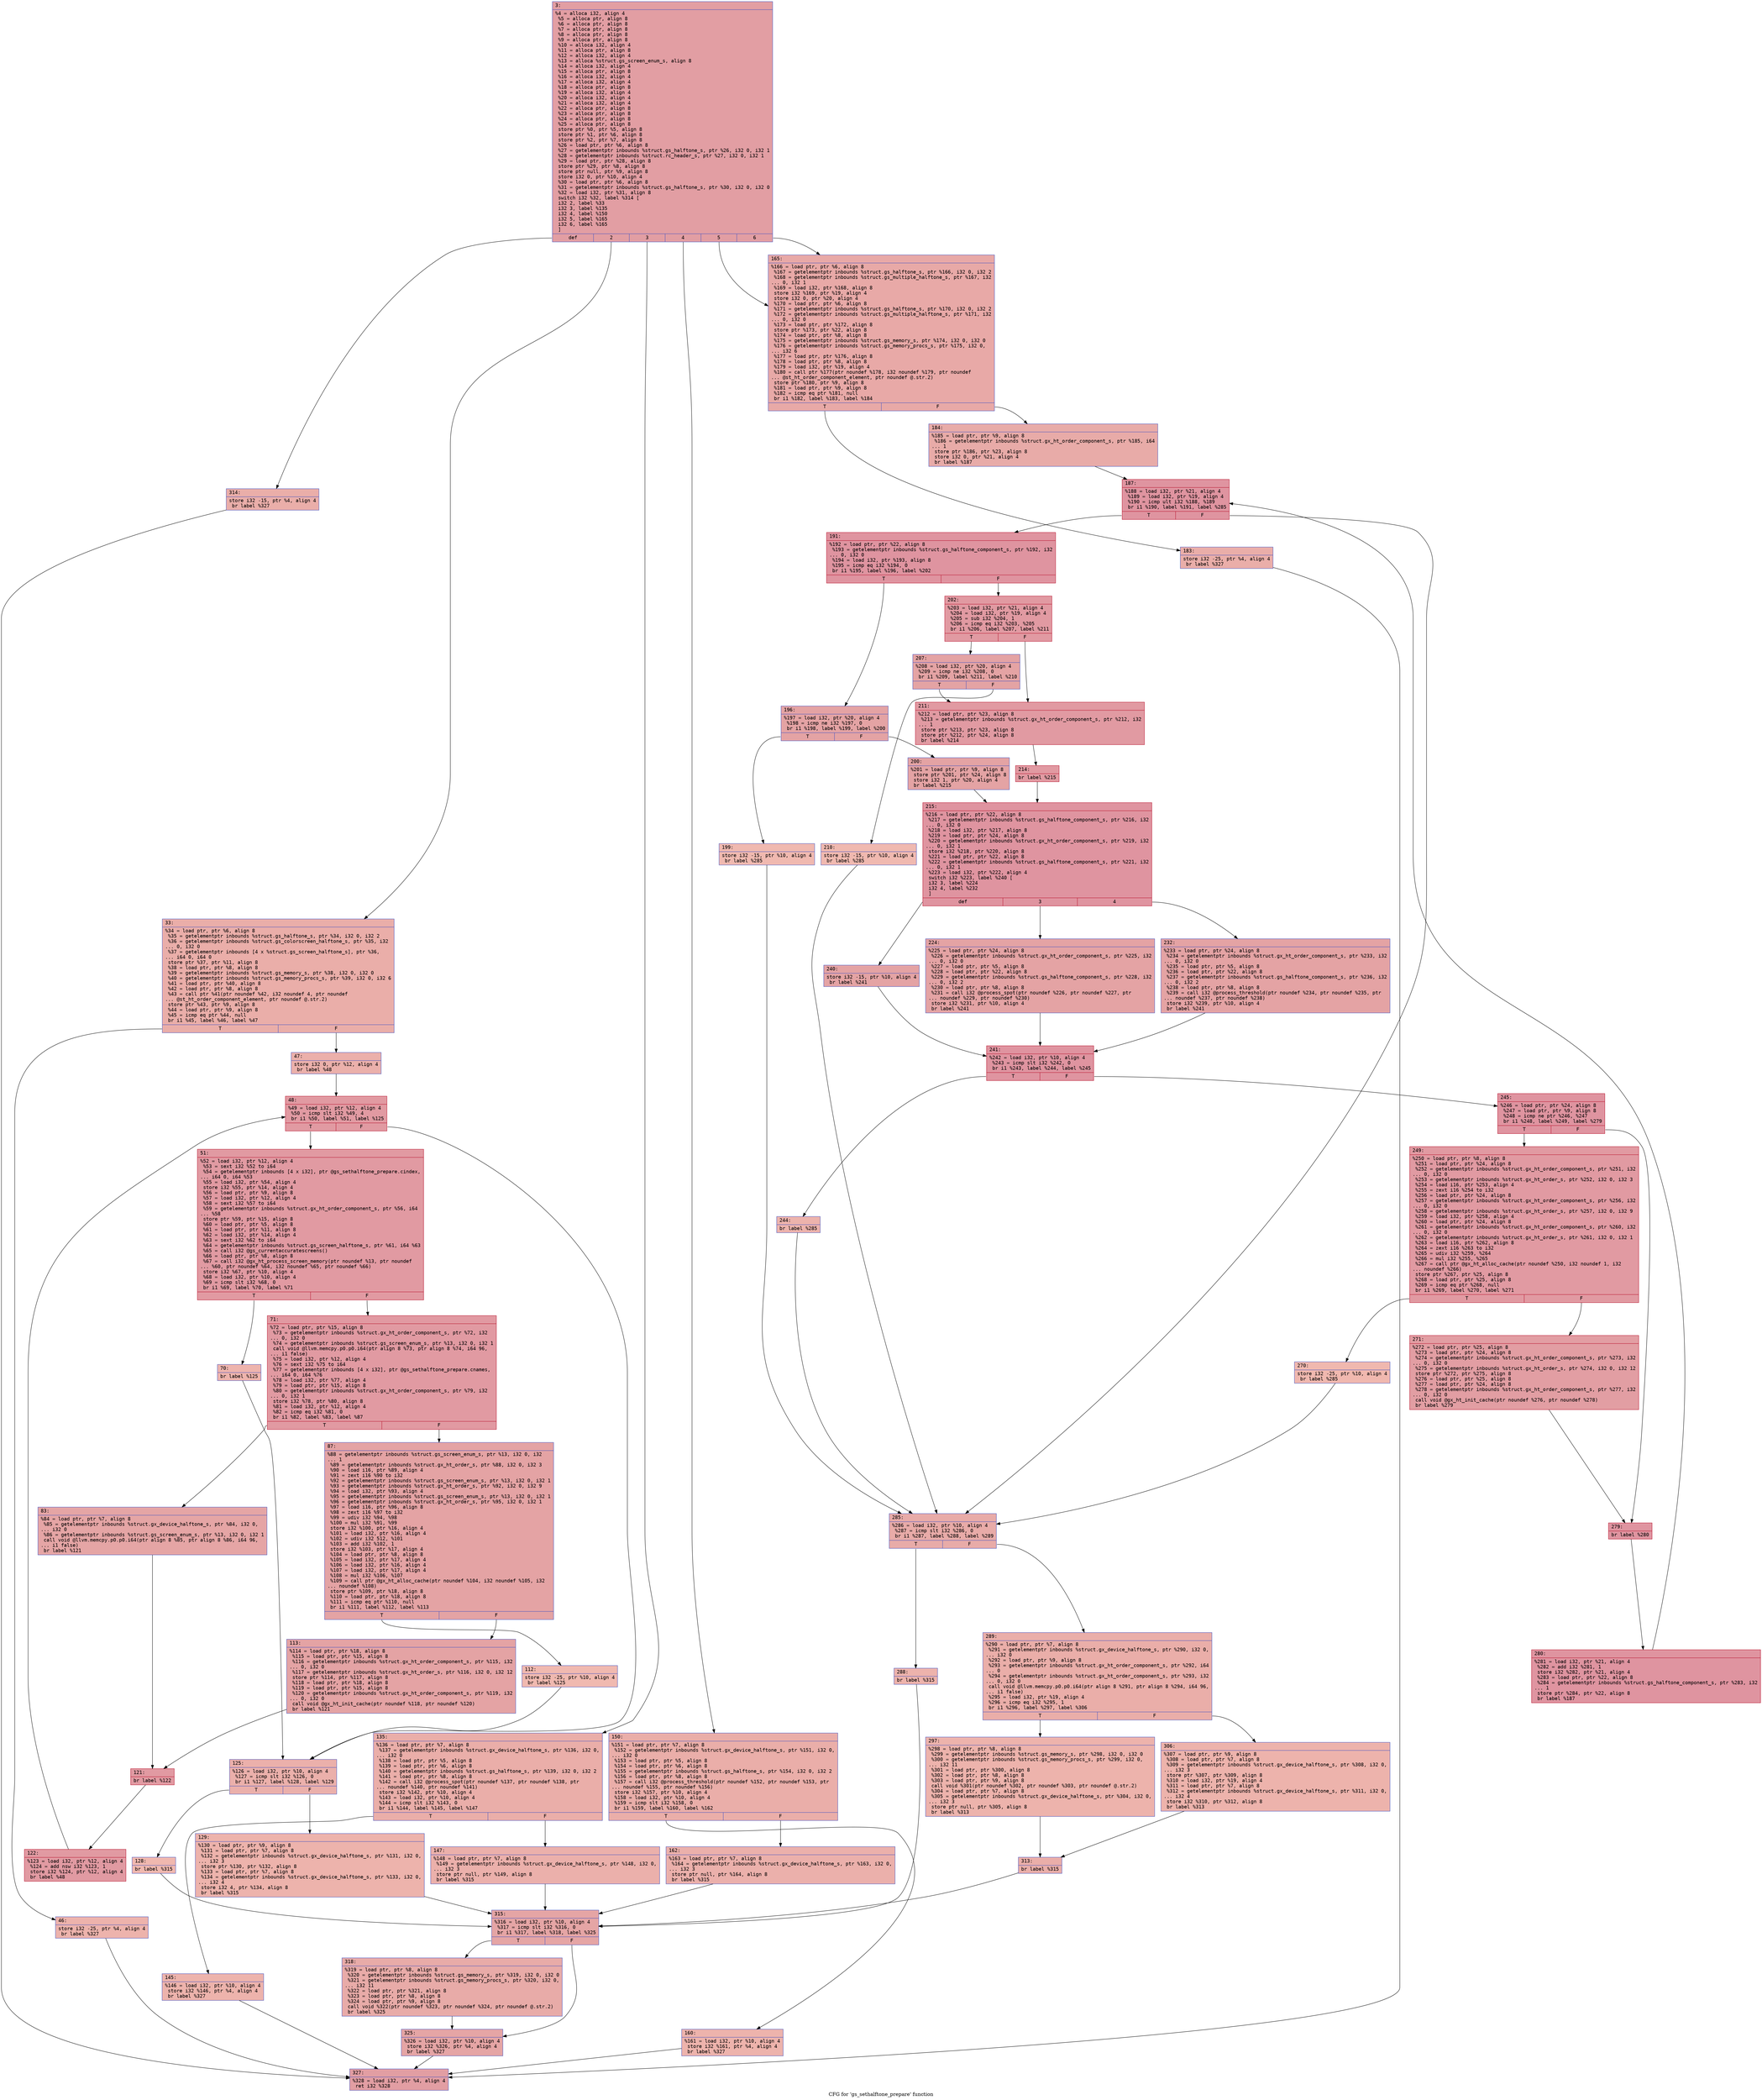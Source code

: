 digraph "CFG for 'gs_sethalftone_prepare' function" {
	label="CFG for 'gs_sethalftone_prepare' function";

	Node0x6000013becb0 [shape=record,color="#3d50c3ff", style=filled, fillcolor="#be242e70" fontname="Courier",label="{3:\l|  %4 = alloca i32, align 4\l  %5 = alloca ptr, align 8\l  %6 = alloca ptr, align 8\l  %7 = alloca ptr, align 8\l  %8 = alloca ptr, align 8\l  %9 = alloca ptr, align 8\l  %10 = alloca i32, align 4\l  %11 = alloca ptr, align 8\l  %12 = alloca i32, align 4\l  %13 = alloca %struct.gs_screen_enum_s, align 8\l  %14 = alloca i32, align 4\l  %15 = alloca ptr, align 8\l  %16 = alloca i32, align 4\l  %17 = alloca i32, align 4\l  %18 = alloca ptr, align 8\l  %19 = alloca i32, align 4\l  %20 = alloca i32, align 4\l  %21 = alloca i32, align 4\l  %22 = alloca ptr, align 8\l  %23 = alloca ptr, align 8\l  %24 = alloca ptr, align 8\l  %25 = alloca ptr, align 8\l  store ptr %0, ptr %5, align 8\l  store ptr %1, ptr %6, align 8\l  store ptr %2, ptr %7, align 8\l  %26 = load ptr, ptr %6, align 8\l  %27 = getelementptr inbounds %struct.gs_halftone_s, ptr %26, i32 0, i32 1\l  %28 = getelementptr inbounds %struct.rc_header_s, ptr %27, i32 0, i32 1\l  %29 = load ptr, ptr %28, align 8\l  store ptr %29, ptr %8, align 8\l  store ptr null, ptr %9, align 8\l  store i32 0, ptr %10, align 4\l  %30 = load ptr, ptr %6, align 8\l  %31 = getelementptr inbounds %struct.gs_halftone_s, ptr %30, i32 0, i32 0\l  %32 = load i32, ptr %31, align 8\l  switch i32 %32, label %314 [\l    i32 2, label %33\l    i32 3, label %135\l    i32 4, label %150\l    i32 5, label %165\l    i32 6, label %165\l  ]\l|{<s0>def|<s1>2|<s2>3|<s3>4|<s4>5|<s5>6}}"];
	Node0x6000013becb0:s0 -> Node0x6000013bfd90[tooltip="3 -> 314\nProbability 16.67%" ];
	Node0x6000013becb0:s1 -> Node0x6000013bed00[tooltip="3 -> 33\nProbability 16.67%" ];
	Node0x6000013becb0:s2 -> Node0x6000013bf200[tooltip="3 -> 135\nProbability 16.67%" ];
	Node0x6000013becb0:s3 -> Node0x6000013bf2f0[tooltip="3 -> 150\nProbability 16.67%" ];
	Node0x6000013becb0:s4 -> Node0x6000013bf3e0[tooltip="3 -> 165\nProbability 33.33%" ];
	Node0x6000013becb0:s5 -> Node0x6000013bf3e0[tooltip="3 -> 165\nProbability 33.33%" ];
	Node0x6000013bed00 [shape=record,color="#3d50c3ff", style=filled, fillcolor="#d0473d70" fontname="Courier",label="{33:\l|  %34 = load ptr, ptr %6, align 8\l  %35 = getelementptr inbounds %struct.gs_halftone_s, ptr %34, i32 0, i32 2\l  %36 = getelementptr inbounds %struct.gs_colorscreen_halftone_s, ptr %35, i32\l... 0, i32 0\l  %37 = getelementptr inbounds [4 x %struct.gs_screen_halftone_s], ptr %36,\l... i64 0, i64 0\l  store ptr %37, ptr %11, align 8\l  %38 = load ptr, ptr %8, align 8\l  %39 = getelementptr inbounds %struct.gs_memory_s, ptr %38, i32 0, i32 0\l  %40 = getelementptr inbounds %struct.gs_memory_procs_s, ptr %39, i32 0, i32 6\l  %41 = load ptr, ptr %40, align 8\l  %42 = load ptr, ptr %8, align 8\l  %43 = call ptr %41(ptr noundef %42, i32 noundef 4, ptr noundef\l... @st_ht_order_component_element, ptr noundef @.str.2)\l  store ptr %43, ptr %9, align 8\l  %44 = load ptr, ptr %9, align 8\l  %45 = icmp eq ptr %44, null\l  br i1 %45, label %46, label %47\l|{<s0>T|<s1>F}}"];
	Node0x6000013bed00:s0 -> Node0x6000013bed50[tooltip="33 -> 46\nProbability 37.50%" ];
	Node0x6000013bed00:s1 -> Node0x6000013beda0[tooltip="33 -> 47\nProbability 62.50%" ];
	Node0x6000013bed50 [shape=record,color="#3d50c3ff", style=filled, fillcolor="#d6524470" fontname="Courier",label="{46:\l|  store i32 -25, ptr %4, align 4\l  br label %327\l}"];
	Node0x6000013bed50 -> Node0x6000013bfed0[tooltip="46 -> 327\nProbability 100.00%" ];
	Node0x6000013beda0 [shape=record,color="#3d50c3ff", style=filled, fillcolor="#d24b4070" fontname="Courier",label="{47:\l|  store i32 0, ptr %12, align 4\l  br label %48\l}"];
	Node0x6000013beda0 -> Node0x6000013bedf0[tooltip="47 -> 48\nProbability 100.00%" ];
	Node0x6000013bedf0 [shape=record,color="#b70d28ff", style=filled, fillcolor="#bb1b2c70" fontname="Courier",label="{48:\l|  %49 = load i32, ptr %12, align 4\l  %50 = icmp slt i32 %49, 4\l  br i1 %50, label %51, label %125\l|{<s0>T|<s1>F}}"];
	Node0x6000013bedf0:s0 -> Node0x6000013bee40[tooltip="48 -> 51\nProbability 96.88%" ];
	Node0x6000013bedf0:s1 -> Node0x6000013bf110[tooltip="48 -> 125\nProbability 3.12%" ];
	Node0x6000013bee40 [shape=record,color="#b70d28ff", style=filled, fillcolor="#bb1b2c70" fontname="Courier",label="{51:\l|  %52 = load i32, ptr %12, align 4\l  %53 = sext i32 %52 to i64\l  %54 = getelementptr inbounds [4 x i32], ptr @gs_sethalftone_prepare.cindex,\l... i64 0, i64 %53\l  %55 = load i32, ptr %54, align 4\l  store i32 %55, ptr %14, align 4\l  %56 = load ptr, ptr %9, align 8\l  %57 = load i32, ptr %12, align 4\l  %58 = sext i32 %57 to i64\l  %59 = getelementptr inbounds %struct.gx_ht_order_component_s, ptr %56, i64\l... %58\l  store ptr %59, ptr %15, align 8\l  %60 = load ptr, ptr %5, align 8\l  %61 = load ptr, ptr %11, align 8\l  %62 = load i32, ptr %14, align 4\l  %63 = sext i32 %62 to i64\l  %64 = getelementptr inbounds %struct.gs_screen_halftone_s, ptr %61, i64 %63\l  %65 = call i32 @gs_currentaccuratescreens()\l  %66 = load ptr, ptr %8, align 8\l  %67 = call i32 @gx_ht_process_screen_memory(ptr noundef %13, ptr noundef\l... %60, ptr noundef %64, i32 noundef %65, ptr noundef %66)\l  store i32 %67, ptr %10, align 4\l  %68 = load i32, ptr %10, align 4\l  %69 = icmp slt i32 %68, 0\l  br i1 %69, label %70, label %71\l|{<s0>T|<s1>F}}"];
	Node0x6000013bee40:s0 -> Node0x6000013bee90[tooltip="51 -> 70\nProbability 3.12%" ];
	Node0x6000013bee40:s1 -> Node0x6000013beee0[tooltip="51 -> 71\nProbability 96.88%" ];
	Node0x6000013bee90 [shape=record,color="#3d50c3ff", style=filled, fillcolor="#d8564670" fontname="Courier",label="{70:\l|  br label %125\l}"];
	Node0x6000013bee90 -> Node0x6000013bf110[tooltip="70 -> 125\nProbability 100.00%" ];
	Node0x6000013beee0 [shape=record,color="#b70d28ff", style=filled, fillcolor="#bb1b2c70" fontname="Courier",label="{71:\l|  %72 = load ptr, ptr %15, align 8\l  %73 = getelementptr inbounds %struct.gx_ht_order_component_s, ptr %72, i32\l... 0, i32 0\l  %74 = getelementptr inbounds %struct.gs_screen_enum_s, ptr %13, i32 0, i32 1\l  call void @llvm.memcpy.p0.p0.i64(ptr align 8 %73, ptr align 8 %74, i64 96,\l... i1 false)\l  %75 = load i32, ptr %12, align 4\l  %76 = sext i32 %75 to i64\l  %77 = getelementptr inbounds [4 x i32], ptr @gs_sethalftone_prepare.cnames,\l... i64 0, i64 %76\l  %78 = load i32, ptr %77, align 4\l  %79 = load ptr, ptr %15, align 8\l  %80 = getelementptr inbounds %struct.gx_ht_order_component_s, ptr %79, i32\l... 0, i32 1\l  store i32 %78, ptr %80, align 8\l  %81 = load i32, ptr %12, align 4\l  %82 = icmp eq i32 %81, 0\l  br i1 %82, label %83, label %87\l|{<s0>T|<s1>F}}"];
	Node0x6000013beee0:s0 -> Node0x6000013bef30[tooltip="71 -> 83\nProbability 37.50%" ];
	Node0x6000013beee0:s1 -> Node0x6000013bef80[tooltip="71 -> 87\nProbability 62.50%" ];
	Node0x6000013bef30 [shape=record,color="#3d50c3ff", style=filled, fillcolor="#c5333470" fontname="Courier",label="{83:\l|  %84 = load ptr, ptr %7, align 8\l  %85 = getelementptr inbounds %struct.gx_device_halftone_s, ptr %84, i32 0,\l... i32 0\l  %86 = getelementptr inbounds %struct.gs_screen_enum_s, ptr %13, i32 0, i32 1\l  call void @llvm.memcpy.p0.p0.i64(ptr align 8 %85, ptr align 8 %86, i64 96,\l... i1 false)\l  br label %121\l}"];
	Node0x6000013bef30 -> Node0x6000013bf070[tooltip="83 -> 121\nProbability 100.00%" ];
	Node0x6000013bef80 [shape=record,color="#3d50c3ff", style=filled, fillcolor="#c32e3170" fontname="Courier",label="{87:\l|  %88 = getelementptr inbounds %struct.gs_screen_enum_s, ptr %13, i32 0, i32\l... 1\l  %89 = getelementptr inbounds %struct.gx_ht_order_s, ptr %88, i32 0, i32 3\l  %90 = load i16, ptr %89, align 4\l  %91 = zext i16 %90 to i32\l  %92 = getelementptr inbounds %struct.gs_screen_enum_s, ptr %13, i32 0, i32 1\l  %93 = getelementptr inbounds %struct.gx_ht_order_s, ptr %92, i32 0, i32 9\l  %94 = load i32, ptr %93, align 4\l  %95 = getelementptr inbounds %struct.gs_screen_enum_s, ptr %13, i32 0, i32 1\l  %96 = getelementptr inbounds %struct.gx_ht_order_s, ptr %95, i32 0, i32 1\l  %97 = load i16, ptr %96, align 8\l  %98 = zext i16 %97 to i32\l  %99 = udiv i32 %94, %98\l  %100 = mul i32 %91, %99\l  store i32 %100, ptr %16, align 4\l  %101 = load i32, ptr %16, align 4\l  %102 = udiv i32 512, %101\l  %103 = add i32 %102, 1\l  store i32 %103, ptr %17, align 4\l  %104 = load ptr, ptr %8, align 8\l  %105 = load i32, ptr %17, align 4\l  %106 = load i32, ptr %16, align 4\l  %107 = load i32, ptr %17, align 4\l  %108 = mul i32 %106, %107\l  %109 = call ptr @gx_ht_alloc_cache(ptr noundef %104, i32 noundef %105, i32\l... noundef %108)\l  store ptr %109, ptr %18, align 8\l  %110 = load ptr, ptr %18, align 8\l  %111 = icmp eq ptr %110, null\l  br i1 %111, label %112, label %113\l|{<s0>T|<s1>F}}"];
	Node0x6000013bef80:s0 -> Node0x6000013befd0[tooltip="87 -> 112\nProbability 3.12%" ];
	Node0x6000013bef80:s1 -> Node0x6000013bf020[tooltip="87 -> 113\nProbability 96.88%" ];
	Node0x6000013befd0 [shape=record,color="#3d50c3ff", style=filled, fillcolor="#de614d70" fontname="Courier",label="{112:\l|  store i32 -25, ptr %10, align 4\l  br label %125\l}"];
	Node0x6000013befd0 -> Node0x6000013bf110[tooltip="112 -> 125\nProbability 100.00%" ];
	Node0x6000013bf020 [shape=record,color="#3d50c3ff", style=filled, fillcolor="#c32e3170" fontname="Courier",label="{113:\l|  %114 = load ptr, ptr %18, align 8\l  %115 = load ptr, ptr %15, align 8\l  %116 = getelementptr inbounds %struct.gx_ht_order_component_s, ptr %115, i32\l... 0, i32 0\l  %117 = getelementptr inbounds %struct.gx_ht_order_s, ptr %116, i32 0, i32 12\l  store ptr %114, ptr %117, align 8\l  %118 = load ptr, ptr %18, align 8\l  %119 = load ptr, ptr %15, align 8\l  %120 = getelementptr inbounds %struct.gx_ht_order_component_s, ptr %119, i32\l... 0, i32 0\l  call void @gx_ht_init_cache(ptr noundef %118, ptr noundef %120)\l  br label %121\l}"];
	Node0x6000013bf020 -> Node0x6000013bf070[tooltip="113 -> 121\nProbability 100.00%" ];
	Node0x6000013bf070 [shape=record,color="#b70d28ff", style=filled, fillcolor="#bb1b2c70" fontname="Courier",label="{121:\l|  br label %122\l}"];
	Node0x6000013bf070 -> Node0x6000013bf0c0[tooltip="121 -> 122\nProbability 100.00%" ];
	Node0x6000013bf0c0 [shape=record,color="#b70d28ff", style=filled, fillcolor="#bb1b2c70" fontname="Courier",label="{122:\l|  %123 = load i32, ptr %12, align 4\l  %124 = add nsw i32 %123, 1\l  store i32 %124, ptr %12, align 4\l  br label %48\l}"];
	Node0x6000013bf0c0 -> Node0x6000013bedf0[tooltip="122 -> 48\nProbability 100.00%" ];
	Node0x6000013bf110 [shape=record,color="#3d50c3ff", style=filled, fillcolor="#d24b4070" fontname="Courier",label="{125:\l|  %126 = load i32, ptr %10, align 4\l  %127 = icmp slt i32 %126, 0\l  br i1 %127, label %128, label %129\l|{<s0>T|<s1>F}}"];
	Node0x6000013bf110:s0 -> Node0x6000013bf160[tooltip="125 -> 128\nProbability 37.50%" ];
	Node0x6000013bf110:s1 -> Node0x6000013bf1b0[tooltip="125 -> 129\nProbability 62.50%" ];
	Node0x6000013bf160 [shape=record,color="#3d50c3ff", style=filled, fillcolor="#dc5d4a70" fontname="Courier",label="{128:\l|  br label %315\l}"];
	Node0x6000013bf160 -> Node0x6000013bfde0[tooltip="128 -> 315\nProbability 100.00%" ];
	Node0x6000013bf1b0 [shape=record,color="#3d50c3ff", style=filled, fillcolor="#d6524470" fontname="Courier",label="{129:\l|  %130 = load ptr, ptr %9, align 8\l  %131 = load ptr, ptr %7, align 8\l  %132 = getelementptr inbounds %struct.gx_device_halftone_s, ptr %131, i32 0,\l... i32 3\l  store ptr %130, ptr %132, align 8\l  %133 = load ptr, ptr %7, align 8\l  %134 = getelementptr inbounds %struct.gx_device_halftone_s, ptr %133, i32 0,\l... i32 4\l  store i32 4, ptr %134, align 8\l  br label %315\l}"];
	Node0x6000013bf1b0 -> Node0x6000013bfde0[tooltip="129 -> 315\nProbability 100.00%" ];
	Node0x6000013bf200 [shape=record,color="#3d50c3ff", style=filled, fillcolor="#d0473d70" fontname="Courier",label="{135:\l|  %136 = load ptr, ptr %7, align 8\l  %137 = getelementptr inbounds %struct.gx_device_halftone_s, ptr %136, i32 0,\l... i32 0\l  %138 = load ptr, ptr %5, align 8\l  %139 = load ptr, ptr %6, align 8\l  %140 = getelementptr inbounds %struct.gs_halftone_s, ptr %139, i32 0, i32 2\l  %141 = load ptr, ptr %8, align 8\l  %142 = call i32 @process_spot(ptr noundef %137, ptr noundef %138, ptr\l... noundef %140, ptr noundef %141)\l  store i32 %142, ptr %10, align 4\l  %143 = load i32, ptr %10, align 4\l  %144 = icmp slt i32 %143, 0\l  br i1 %144, label %145, label %147\l|{<s0>T|<s1>F}}"];
	Node0x6000013bf200:s0 -> Node0x6000013bf250[tooltip="135 -> 145\nProbability 37.50%" ];
	Node0x6000013bf200:s1 -> Node0x6000013bf2a0[tooltip="135 -> 147\nProbability 62.50%" ];
	Node0x6000013bf250 [shape=record,color="#3d50c3ff", style=filled, fillcolor="#d6524470" fontname="Courier",label="{145:\l|  %146 = load i32, ptr %10, align 4\l  store i32 %146, ptr %4, align 4\l  br label %327\l}"];
	Node0x6000013bf250 -> Node0x6000013bfed0[tooltip="145 -> 327\nProbability 100.00%" ];
	Node0x6000013bf2a0 [shape=record,color="#3d50c3ff", style=filled, fillcolor="#d24b4070" fontname="Courier",label="{147:\l|  %148 = load ptr, ptr %7, align 8\l  %149 = getelementptr inbounds %struct.gx_device_halftone_s, ptr %148, i32 0,\l... i32 3\l  store ptr null, ptr %149, align 8\l  br label %315\l}"];
	Node0x6000013bf2a0 -> Node0x6000013bfde0[tooltip="147 -> 315\nProbability 100.00%" ];
	Node0x6000013bf2f0 [shape=record,color="#3d50c3ff", style=filled, fillcolor="#d0473d70" fontname="Courier",label="{150:\l|  %151 = load ptr, ptr %7, align 8\l  %152 = getelementptr inbounds %struct.gx_device_halftone_s, ptr %151, i32 0,\l... i32 0\l  %153 = load ptr, ptr %5, align 8\l  %154 = load ptr, ptr %6, align 8\l  %155 = getelementptr inbounds %struct.gs_halftone_s, ptr %154, i32 0, i32 2\l  %156 = load ptr, ptr %8, align 8\l  %157 = call i32 @process_threshold(ptr noundef %152, ptr noundef %153, ptr\l... noundef %155, ptr noundef %156)\l  store i32 %157, ptr %10, align 4\l  %158 = load i32, ptr %10, align 4\l  %159 = icmp slt i32 %158, 0\l  br i1 %159, label %160, label %162\l|{<s0>T|<s1>F}}"];
	Node0x6000013bf2f0:s0 -> Node0x6000013bf340[tooltip="150 -> 160\nProbability 37.50%" ];
	Node0x6000013bf2f0:s1 -> Node0x6000013bf390[tooltip="150 -> 162\nProbability 62.50%" ];
	Node0x6000013bf340 [shape=record,color="#3d50c3ff", style=filled, fillcolor="#d6524470" fontname="Courier",label="{160:\l|  %161 = load i32, ptr %10, align 4\l  store i32 %161, ptr %4, align 4\l  br label %327\l}"];
	Node0x6000013bf340 -> Node0x6000013bfed0[tooltip="160 -> 327\nProbability 100.00%" ];
	Node0x6000013bf390 [shape=record,color="#3d50c3ff", style=filled, fillcolor="#d24b4070" fontname="Courier",label="{162:\l|  %163 = load ptr, ptr %7, align 8\l  %164 = getelementptr inbounds %struct.gx_device_halftone_s, ptr %163, i32 0,\l... i32 3\l  store ptr null, ptr %164, align 8\l  br label %315\l}"];
	Node0x6000013bf390 -> Node0x6000013bfde0[tooltip="162 -> 315\nProbability 100.00%" ];
	Node0x6000013bf3e0 [shape=record,color="#3d50c3ff", style=filled, fillcolor="#ca3b3770" fontname="Courier",label="{165:\l|  %166 = load ptr, ptr %6, align 8\l  %167 = getelementptr inbounds %struct.gs_halftone_s, ptr %166, i32 0, i32 2\l  %168 = getelementptr inbounds %struct.gs_multiple_halftone_s, ptr %167, i32\l... 0, i32 1\l  %169 = load i32, ptr %168, align 8\l  store i32 %169, ptr %19, align 4\l  store i32 0, ptr %20, align 4\l  %170 = load ptr, ptr %6, align 8\l  %171 = getelementptr inbounds %struct.gs_halftone_s, ptr %170, i32 0, i32 2\l  %172 = getelementptr inbounds %struct.gs_multiple_halftone_s, ptr %171, i32\l... 0, i32 0\l  %173 = load ptr, ptr %172, align 8\l  store ptr %173, ptr %22, align 8\l  %174 = load ptr, ptr %8, align 8\l  %175 = getelementptr inbounds %struct.gs_memory_s, ptr %174, i32 0, i32 0\l  %176 = getelementptr inbounds %struct.gs_memory_procs_s, ptr %175, i32 0,\l... i32 6\l  %177 = load ptr, ptr %176, align 8\l  %178 = load ptr, ptr %8, align 8\l  %179 = load i32, ptr %19, align 4\l  %180 = call ptr %177(ptr noundef %178, i32 noundef %179, ptr noundef\l... @st_ht_order_component_element, ptr noundef @.str.2)\l  store ptr %180, ptr %9, align 8\l  %181 = load ptr, ptr %9, align 8\l  %182 = icmp eq ptr %181, null\l  br i1 %182, label %183, label %184\l|{<s0>T|<s1>F}}"];
	Node0x6000013bf3e0:s0 -> Node0x6000013bf430[tooltip="165 -> 183\nProbability 37.50%" ];
	Node0x6000013bf3e0:s1 -> Node0x6000013bf480[tooltip="165 -> 184\nProbability 62.50%" ];
	Node0x6000013bf430 [shape=record,color="#3d50c3ff", style=filled, fillcolor="#d0473d70" fontname="Courier",label="{183:\l|  store i32 -25, ptr %4, align 4\l  br label %327\l}"];
	Node0x6000013bf430 -> Node0x6000013bfed0[tooltip="183 -> 327\nProbability 100.00%" ];
	Node0x6000013bf480 [shape=record,color="#3d50c3ff", style=filled, fillcolor="#cc403a70" fontname="Courier",label="{184:\l|  %185 = load ptr, ptr %9, align 8\l  %186 = getelementptr inbounds %struct.gx_ht_order_component_s, ptr %185, i64\l... 1\l  store ptr %186, ptr %23, align 8\l  store i32 0, ptr %21, align 4\l  br label %187\l}"];
	Node0x6000013bf480 -> Node0x6000013bf4d0[tooltip="184 -> 187\nProbability 100.00%" ];
	Node0x6000013bf4d0 [shape=record,color="#b70d28ff", style=filled, fillcolor="#b70d2870" fontname="Courier",label="{187:\l|  %188 = load i32, ptr %21, align 4\l  %189 = load i32, ptr %19, align 4\l  %190 = icmp ult i32 %188, %189\l  br i1 %190, label %191, label %285\l|{<s0>T|<s1>F}}"];
	Node0x6000013bf4d0:s0 -> Node0x6000013bf520[tooltip="187 -> 191\nProbability 96.88%" ];
	Node0x6000013bf4d0:s1 -> Node0x6000013bfbb0[tooltip="187 -> 285\nProbability 3.12%" ];
	Node0x6000013bf520 [shape=record,color="#b70d28ff", style=filled, fillcolor="#b70d2870" fontname="Courier",label="{191:\l|  %192 = load ptr, ptr %22, align 8\l  %193 = getelementptr inbounds %struct.gs_halftone_component_s, ptr %192, i32\l... 0, i32 0\l  %194 = load i32, ptr %193, align 8\l  %195 = icmp eq i32 %194, 0\l  br i1 %195, label %196, label %202\l|{<s0>T|<s1>F}}"];
	Node0x6000013bf520:s0 -> Node0x6000013bf570[tooltip="191 -> 196\nProbability 37.50%" ];
	Node0x6000013bf520:s1 -> Node0x6000013bf660[tooltip="191 -> 202\nProbability 62.50%" ];
	Node0x6000013bf570 [shape=record,color="#3d50c3ff", style=filled, fillcolor="#c32e3170" fontname="Courier",label="{196:\l|  %197 = load i32, ptr %20, align 4\l  %198 = icmp ne i32 %197, 0\l  br i1 %198, label %199, label %200\l|{<s0>T|<s1>F}}"];
	Node0x6000013bf570:s0 -> Node0x6000013bf5c0[tooltip="196 -> 199\nProbability 3.12%" ];
	Node0x6000013bf570:s1 -> Node0x6000013bf610[tooltip="196 -> 200\nProbability 96.88%" ];
	Node0x6000013bf5c0 [shape=record,color="#3d50c3ff", style=filled, fillcolor="#de614d70" fontname="Courier",label="{199:\l|  store i32 -15, ptr %10, align 4\l  br label %285\l}"];
	Node0x6000013bf5c0 -> Node0x6000013bfbb0[tooltip="199 -> 285\nProbability 100.00%" ];
	Node0x6000013bf610 [shape=record,color="#3d50c3ff", style=filled, fillcolor="#c32e3170" fontname="Courier",label="{200:\l|  %201 = load ptr, ptr %9, align 8\l  store ptr %201, ptr %24, align 8\l  store i32 1, ptr %20, align 4\l  br label %215\l}"];
	Node0x6000013bf610 -> Node0x6000013bf7f0[tooltip="200 -> 215\nProbability 100.00%" ];
	Node0x6000013bf660 [shape=record,color="#b70d28ff", style=filled, fillcolor="#bb1b2c70" fontname="Courier",label="{202:\l|  %203 = load i32, ptr %21, align 4\l  %204 = load i32, ptr %19, align 4\l  %205 = sub i32 %204, 1\l  %206 = icmp eq i32 %203, %205\l  br i1 %206, label %207, label %211\l|{<s0>T|<s1>F}}"];
	Node0x6000013bf660:s0 -> Node0x6000013bf6b0[tooltip="202 -> 207\nProbability 50.00%" ];
	Node0x6000013bf660:s1 -> Node0x6000013bf750[tooltip="202 -> 211\nProbability 50.00%" ];
	Node0x6000013bf6b0 [shape=record,color="#3d50c3ff", style=filled, fillcolor="#c32e3170" fontname="Courier",label="{207:\l|  %208 = load i32, ptr %20, align 4\l  %209 = icmp ne i32 %208, 0\l  br i1 %209, label %211, label %210\l|{<s0>T|<s1>F}}"];
	Node0x6000013bf6b0:s0 -> Node0x6000013bf750[tooltip="207 -> 211\nProbability 96.88%" ];
	Node0x6000013bf6b0:s1 -> Node0x6000013bf700[tooltip="207 -> 210\nProbability 3.12%" ];
	Node0x6000013bf700 [shape=record,color="#3d50c3ff", style=filled, fillcolor="#de614d70" fontname="Courier",label="{210:\l|  store i32 -15, ptr %10, align 4\l  br label %285\l}"];
	Node0x6000013bf700 -> Node0x6000013bfbb0[tooltip="210 -> 285\nProbability 100.00%" ];
	Node0x6000013bf750 [shape=record,color="#b70d28ff", style=filled, fillcolor="#bb1b2c70" fontname="Courier",label="{211:\l|  %212 = load ptr, ptr %23, align 8\l  %213 = getelementptr inbounds %struct.gx_ht_order_component_s, ptr %212, i32\l... 1\l  store ptr %213, ptr %23, align 8\l  store ptr %212, ptr %24, align 8\l  br label %214\l}"];
	Node0x6000013bf750 -> Node0x6000013bf7a0[tooltip="211 -> 214\nProbability 100.00%" ];
	Node0x6000013bf7a0 [shape=record,color="#b70d28ff", style=filled, fillcolor="#bb1b2c70" fontname="Courier",label="{214:\l|  br label %215\l}"];
	Node0x6000013bf7a0 -> Node0x6000013bf7f0[tooltip="214 -> 215\nProbability 100.00%" ];
	Node0x6000013bf7f0 [shape=record,color="#b70d28ff", style=filled, fillcolor="#b70d2870" fontname="Courier",label="{215:\l|  %216 = load ptr, ptr %22, align 8\l  %217 = getelementptr inbounds %struct.gs_halftone_component_s, ptr %216, i32\l... 0, i32 0\l  %218 = load i32, ptr %217, align 8\l  %219 = load ptr, ptr %24, align 8\l  %220 = getelementptr inbounds %struct.gx_ht_order_component_s, ptr %219, i32\l... 0, i32 1\l  store i32 %218, ptr %220, align 8\l  %221 = load ptr, ptr %22, align 8\l  %222 = getelementptr inbounds %struct.gs_halftone_component_s, ptr %221, i32\l... 0, i32 1\l  %223 = load i32, ptr %222, align 4\l  switch i32 %223, label %240 [\l    i32 3, label %224\l    i32 4, label %232\l  ]\l|{<s0>def|<s1>3|<s2>4}}"];
	Node0x6000013bf7f0:s0 -> Node0x6000013bf8e0[tooltip="215 -> 240\nProbability 33.33%" ];
	Node0x6000013bf7f0:s1 -> Node0x6000013bf840[tooltip="215 -> 224\nProbability 33.33%" ];
	Node0x6000013bf7f0:s2 -> Node0x6000013bf890[tooltip="215 -> 232\nProbability 33.33%" ];
	Node0x6000013bf840 [shape=record,color="#3d50c3ff", style=filled, fillcolor="#c32e3170" fontname="Courier",label="{224:\l|  %225 = load ptr, ptr %24, align 8\l  %226 = getelementptr inbounds %struct.gx_ht_order_component_s, ptr %225, i32\l... 0, i32 0\l  %227 = load ptr, ptr %5, align 8\l  %228 = load ptr, ptr %22, align 8\l  %229 = getelementptr inbounds %struct.gs_halftone_component_s, ptr %228, i32\l... 0, i32 2\l  %230 = load ptr, ptr %8, align 8\l  %231 = call i32 @process_spot(ptr noundef %226, ptr noundef %227, ptr\l... noundef %229, ptr noundef %230)\l  store i32 %231, ptr %10, align 4\l  br label %241\l}"];
	Node0x6000013bf840 -> Node0x6000013bf930[tooltip="224 -> 241\nProbability 100.00%" ];
	Node0x6000013bf890 [shape=record,color="#3d50c3ff", style=filled, fillcolor="#c32e3170" fontname="Courier",label="{232:\l|  %233 = load ptr, ptr %24, align 8\l  %234 = getelementptr inbounds %struct.gx_ht_order_component_s, ptr %233, i32\l... 0, i32 0\l  %235 = load ptr, ptr %5, align 8\l  %236 = load ptr, ptr %22, align 8\l  %237 = getelementptr inbounds %struct.gs_halftone_component_s, ptr %236, i32\l... 0, i32 2\l  %238 = load ptr, ptr %8, align 8\l  %239 = call i32 @process_threshold(ptr noundef %234, ptr noundef %235, ptr\l... noundef %237, ptr noundef %238)\l  store i32 %239, ptr %10, align 4\l  br label %241\l}"];
	Node0x6000013bf890 -> Node0x6000013bf930[tooltip="232 -> 241\nProbability 100.00%" ];
	Node0x6000013bf8e0 [shape=record,color="#3d50c3ff", style=filled, fillcolor="#c32e3170" fontname="Courier",label="{240:\l|  store i32 -15, ptr %10, align 4\l  br label %241\l}"];
	Node0x6000013bf8e0 -> Node0x6000013bf930[tooltip="240 -> 241\nProbability 100.00%" ];
	Node0x6000013bf930 [shape=record,color="#b70d28ff", style=filled, fillcolor="#b70d2870" fontname="Courier",label="{241:\l|  %242 = load i32, ptr %10, align 4\l  %243 = icmp slt i32 %242, 0\l  br i1 %243, label %244, label %245\l|{<s0>T|<s1>F}}"];
	Node0x6000013bf930:s0 -> Node0x6000013bf980[tooltip="241 -> 244\nProbability 3.12%" ];
	Node0x6000013bf930:s1 -> Node0x6000013bf9d0[tooltip="241 -> 245\nProbability 96.88%" ];
	Node0x6000013bf980 [shape=record,color="#3d50c3ff", style=filled, fillcolor="#d6524470" fontname="Courier",label="{244:\l|  br label %285\l}"];
	Node0x6000013bf980 -> Node0x6000013bfbb0[tooltip="244 -> 285\nProbability 100.00%" ];
	Node0x6000013bf9d0 [shape=record,color="#b70d28ff", style=filled, fillcolor="#b70d2870" fontname="Courier",label="{245:\l|  %246 = load ptr, ptr %24, align 8\l  %247 = load ptr, ptr %9, align 8\l  %248 = icmp ne ptr %246, %247\l  br i1 %248, label %249, label %279\l|{<s0>T|<s1>F}}"];
	Node0x6000013bf9d0:s0 -> Node0x6000013bfa20[tooltip="245 -> 249\nProbability 62.50%" ];
	Node0x6000013bf9d0:s1 -> Node0x6000013bfb10[tooltip="245 -> 279\nProbability 37.50%" ];
	Node0x6000013bfa20 [shape=record,color="#b70d28ff", style=filled, fillcolor="#bb1b2c70" fontname="Courier",label="{249:\l|  %250 = load ptr, ptr %8, align 8\l  %251 = load ptr, ptr %24, align 8\l  %252 = getelementptr inbounds %struct.gx_ht_order_component_s, ptr %251, i32\l... 0, i32 0\l  %253 = getelementptr inbounds %struct.gx_ht_order_s, ptr %252, i32 0, i32 3\l  %254 = load i16, ptr %253, align 4\l  %255 = zext i16 %254 to i32\l  %256 = load ptr, ptr %24, align 8\l  %257 = getelementptr inbounds %struct.gx_ht_order_component_s, ptr %256, i32\l... 0, i32 0\l  %258 = getelementptr inbounds %struct.gx_ht_order_s, ptr %257, i32 0, i32 9\l  %259 = load i32, ptr %258, align 4\l  %260 = load ptr, ptr %24, align 8\l  %261 = getelementptr inbounds %struct.gx_ht_order_component_s, ptr %260, i32\l... 0, i32 0\l  %262 = getelementptr inbounds %struct.gx_ht_order_s, ptr %261, i32 0, i32 1\l  %263 = load i16, ptr %262, align 8\l  %264 = zext i16 %263 to i32\l  %265 = udiv i32 %259, %264\l  %266 = mul i32 %255, %265\l  %267 = call ptr @gx_ht_alloc_cache(ptr noundef %250, i32 noundef 1, i32\l... noundef %266)\l  store ptr %267, ptr %25, align 8\l  %268 = load ptr, ptr %25, align 8\l  %269 = icmp eq ptr %268, null\l  br i1 %269, label %270, label %271\l|{<s0>T|<s1>F}}"];
	Node0x6000013bfa20:s0 -> Node0x6000013bfa70[tooltip="249 -> 270\nProbability 3.12%" ];
	Node0x6000013bfa20:s1 -> Node0x6000013bfac0[tooltip="249 -> 271\nProbability 96.88%" ];
	Node0x6000013bfa70 [shape=record,color="#3d50c3ff", style=filled, fillcolor="#dc5d4a70" fontname="Courier",label="{270:\l|  store i32 -25, ptr %10, align 4\l  br label %285\l}"];
	Node0x6000013bfa70 -> Node0x6000013bfbb0[tooltip="270 -> 285\nProbability 100.00%" ];
	Node0x6000013bfac0 [shape=record,color="#b70d28ff", style=filled, fillcolor="#be242e70" fontname="Courier",label="{271:\l|  %272 = load ptr, ptr %25, align 8\l  %273 = load ptr, ptr %24, align 8\l  %274 = getelementptr inbounds %struct.gx_ht_order_component_s, ptr %273, i32\l... 0, i32 0\l  %275 = getelementptr inbounds %struct.gx_ht_order_s, ptr %274, i32 0, i32 12\l  store ptr %272, ptr %275, align 8\l  %276 = load ptr, ptr %25, align 8\l  %277 = load ptr, ptr %24, align 8\l  %278 = getelementptr inbounds %struct.gx_ht_order_component_s, ptr %277, i32\l... 0, i32 0\l  call void @gx_ht_init_cache(ptr noundef %276, ptr noundef %278)\l  br label %279\l}"];
	Node0x6000013bfac0 -> Node0x6000013bfb10[tooltip="271 -> 279\nProbability 100.00%" ];
	Node0x6000013bfb10 [shape=record,color="#b70d28ff", style=filled, fillcolor="#b70d2870" fontname="Courier",label="{279:\l|  br label %280\l}"];
	Node0x6000013bfb10 -> Node0x6000013bfb60[tooltip="279 -> 280\nProbability 100.00%" ];
	Node0x6000013bfb60 [shape=record,color="#b70d28ff", style=filled, fillcolor="#b70d2870" fontname="Courier",label="{280:\l|  %281 = load i32, ptr %21, align 4\l  %282 = add i32 %281, 1\l  store i32 %282, ptr %21, align 4\l  %283 = load ptr, ptr %22, align 8\l  %284 = getelementptr inbounds %struct.gs_halftone_component_s, ptr %283, i32\l... 1\l  store ptr %284, ptr %22, align 8\l  br label %187\l}"];
	Node0x6000013bfb60 -> Node0x6000013bf4d0[tooltip="280 -> 187\nProbability 100.00%" ];
	Node0x6000013bfbb0 [shape=record,color="#3d50c3ff", style=filled, fillcolor="#cc403a70" fontname="Courier",label="{285:\l|  %286 = load i32, ptr %10, align 4\l  %287 = icmp slt i32 %286, 0\l  br i1 %287, label %288, label %289\l|{<s0>T|<s1>F}}"];
	Node0x6000013bfbb0:s0 -> Node0x6000013bfc00[tooltip="285 -> 288\nProbability 37.50%" ];
	Node0x6000013bfbb0:s1 -> Node0x6000013bfc50[tooltip="285 -> 289\nProbability 62.50%" ];
	Node0x6000013bfc00 [shape=record,color="#3d50c3ff", style=filled, fillcolor="#d6524470" fontname="Courier",label="{288:\l|  br label %315\l}"];
	Node0x6000013bfc00 -> Node0x6000013bfde0[tooltip="288 -> 315\nProbability 100.00%" ];
	Node0x6000013bfc50 [shape=record,color="#3d50c3ff", style=filled, fillcolor="#d0473d70" fontname="Courier",label="{289:\l|  %290 = load ptr, ptr %7, align 8\l  %291 = getelementptr inbounds %struct.gx_device_halftone_s, ptr %290, i32 0,\l... i32 0\l  %292 = load ptr, ptr %9, align 8\l  %293 = getelementptr inbounds %struct.gx_ht_order_component_s, ptr %292, i64\l... 0\l  %294 = getelementptr inbounds %struct.gx_ht_order_component_s, ptr %293, i32\l... 0, i32 0\l  call void @llvm.memcpy.p0.p0.i64(ptr align 8 %291, ptr align 8 %294, i64 96,\l... i1 false)\l  %295 = load i32, ptr %19, align 4\l  %296 = icmp eq i32 %295, 1\l  br i1 %296, label %297, label %306\l|{<s0>T|<s1>F}}"];
	Node0x6000013bfc50:s0 -> Node0x6000013bfca0[tooltip="289 -> 297\nProbability 50.00%" ];
	Node0x6000013bfc50:s1 -> Node0x6000013bfcf0[tooltip="289 -> 306\nProbability 50.00%" ];
	Node0x6000013bfca0 [shape=record,color="#3d50c3ff", style=filled, fillcolor="#d6524470" fontname="Courier",label="{297:\l|  %298 = load ptr, ptr %8, align 8\l  %299 = getelementptr inbounds %struct.gs_memory_s, ptr %298, i32 0, i32 0\l  %300 = getelementptr inbounds %struct.gs_memory_procs_s, ptr %299, i32 0,\l... i32 11\l  %301 = load ptr, ptr %300, align 8\l  %302 = load ptr, ptr %8, align 8\l  %303 = load ptr, ptr %9, align 8\l  call void %301(ptr noundef %302, ptr noundef %303, ptr noundef @.str.2)\l  %304 = load ptr, ptr %7, align 8\l  %305 = getelementptr inbounds %struct.gx_device_halftone_s, ptr %304, i32 0,\l... i32 3\l  store ptr null, ptr %305, align 8\l  br label %313\l}"];
	Node0x6000013bfca0 -> Node0x6000013bfd40[tooltip="297 -> 313\nProbability 100.00%" ];
	Node0x6000013bfcf0 [shape=record,color="#3d50c3ff", style=filled, fillcolor="#d6524470" fontname="Courier",label="{306:\l|  %307 = load ptr, ptr %9, align 8\l  %308 = load ptr, ptr %7, align 8\l  %309 = getelementptr inbounds %struct.gx_device_halftone_s, ptr %308, i32 0,\l... i32 3\l  store ptr %307, ptr %309, align 8\l  %310 = load i32, ptr %19, align 4\l  %311 = load ptr, ptr %7, align 8\l  %312 = getelementptr inbounds %struct.gx_device_halftone_s, ptr %311, i32 0,\l... i32 4\l  store i32 %310, ptr %312, align 8\l  br label %313\l}"];
	Node0x6000013bfcf0 -> Node0x6000013bfd40[tooltip="306 -> 313\nProbability 100.00%" ];
	Node0x6000013bfd40 [shape=record,color="#3d50c3ff", style=filled, fillcolor="#d0473d70" fontname="Courier",label="{313:\l|  br label %315\l}"];
	Node0x6000013bfd40 -> Node0x6000013bfde0[tooltip="313 -> 315\nProbability 100.00%" ];
	Node0x6000013bfd90 [shape=record,color="#3d50c3ff", style=filled, fillcolor="#d0473d70" fontname="Courier",label="{314:\l|  store i32 -15, ptr %4, align 4\l  br label %327\l}"];
	Node0x6000013bfd90 -> Node0x6000013bfed0[tooltip="314 -> 327\nProbability 100.00%" ];
	Node0x6000013bfde0 [shape=record,color="#3d50c3ff", style=filled, fillcolor="#c5333470" fontname="Courier",label="{315:\l|  %316 = load i32, ptr %10, align 4\l  %317 = icmp slt i32 %316, 0\l  br i1 %317, label %318, label %325\l|{<s0>T|<s1>F}}"];
	Node0x6000013bfde0:s0 -> Node0x6000013bfe30[tooltip="315 -> 318\nProbability 37.50%" ];
	Node0x6000013bfde0:s1 -> Node0x6000013bfe80[tooltip="315 -> 325\nProbability 62.50%" ];
	Node0x6000013bfe30 [shape=record,color="#3d50c3ff", style=filled, fillcolor="#cc403a70" fontname="Courier",label="{318:\l|  %319 = load ptr, ptr %8, align 8\l  %320 = getelementptr inbounds %struct.gs_memory_s, ptr %319, i32 0, i32 0\l  %321 = getelementptr inbounds %struct.gs_memory_procs_s, ptr %320, i32 0,\l... i32 11\l  %322 = load ptr, ptr %321, align 8\l  %323 = load ptr, ptr %8, align 8\l  %324 = load ptr, ptr %9, align 8\l  call void %322(ptr noundef %323, ptr noundef %324, ptr noundef @.str.2)\l  br label %325\l}"];
	Node0x6000013bfe30 -> Node0x6000013bfe80[tooltip="318 -> 325\nProbability 100.00%" ];
	Node0x6000013bfe80 [shape=record,color="#3d50c3ff", style=filled, fillcolor="#c5333470" fontname="Courier",label="{325:\l|  %326 = load i32, ptr %10, align 4\l  store i32 %326, ptr %4, align 4\l  br label %327\l}"];
	Node0x6000013bfe80 -> Node0x6000013bfed0[tooltip="325 -> 327\nProbability 100.00%" ];
	Node0x6000013bfed0 [shape=record,color="#3d50c3ff", style=filled, fillcolor="#be242e70" fontname="Courier",label="{327:\l|  %328 = load i32, ptr %4, align 4\l  ret i32 %328\l}"];
}
